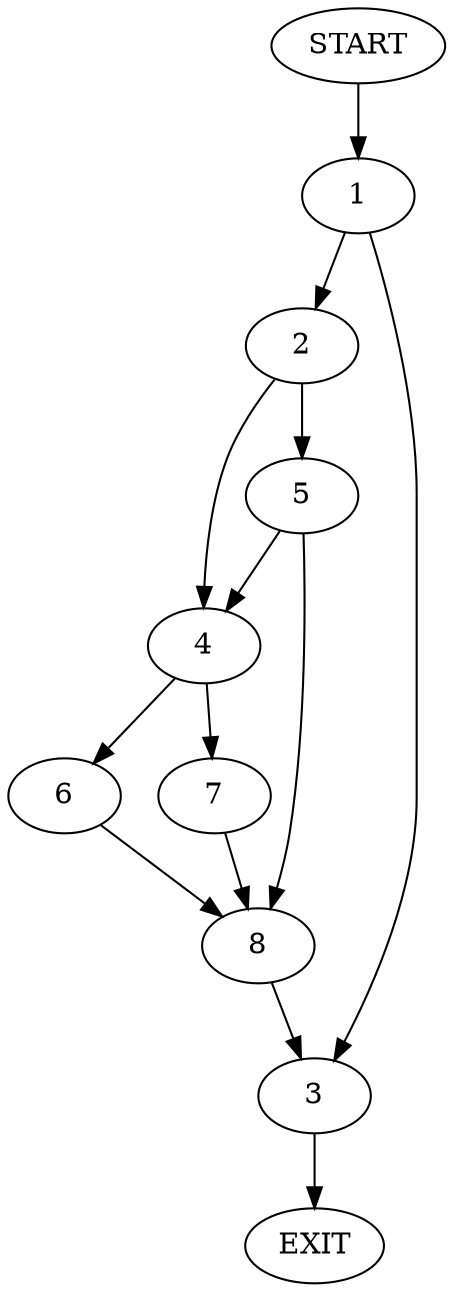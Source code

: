 digraph {
0 [label="START"]
9 [label="EXIT"]
0 -> 1
1 -> 2
1 -> 3
3 -> 9
2 -> 4
2 -> 5
4 -> 6
4 -> 7
5 -> 8
5 -> 4
8 -> 3
7 -> 8
6 -> 8
}
